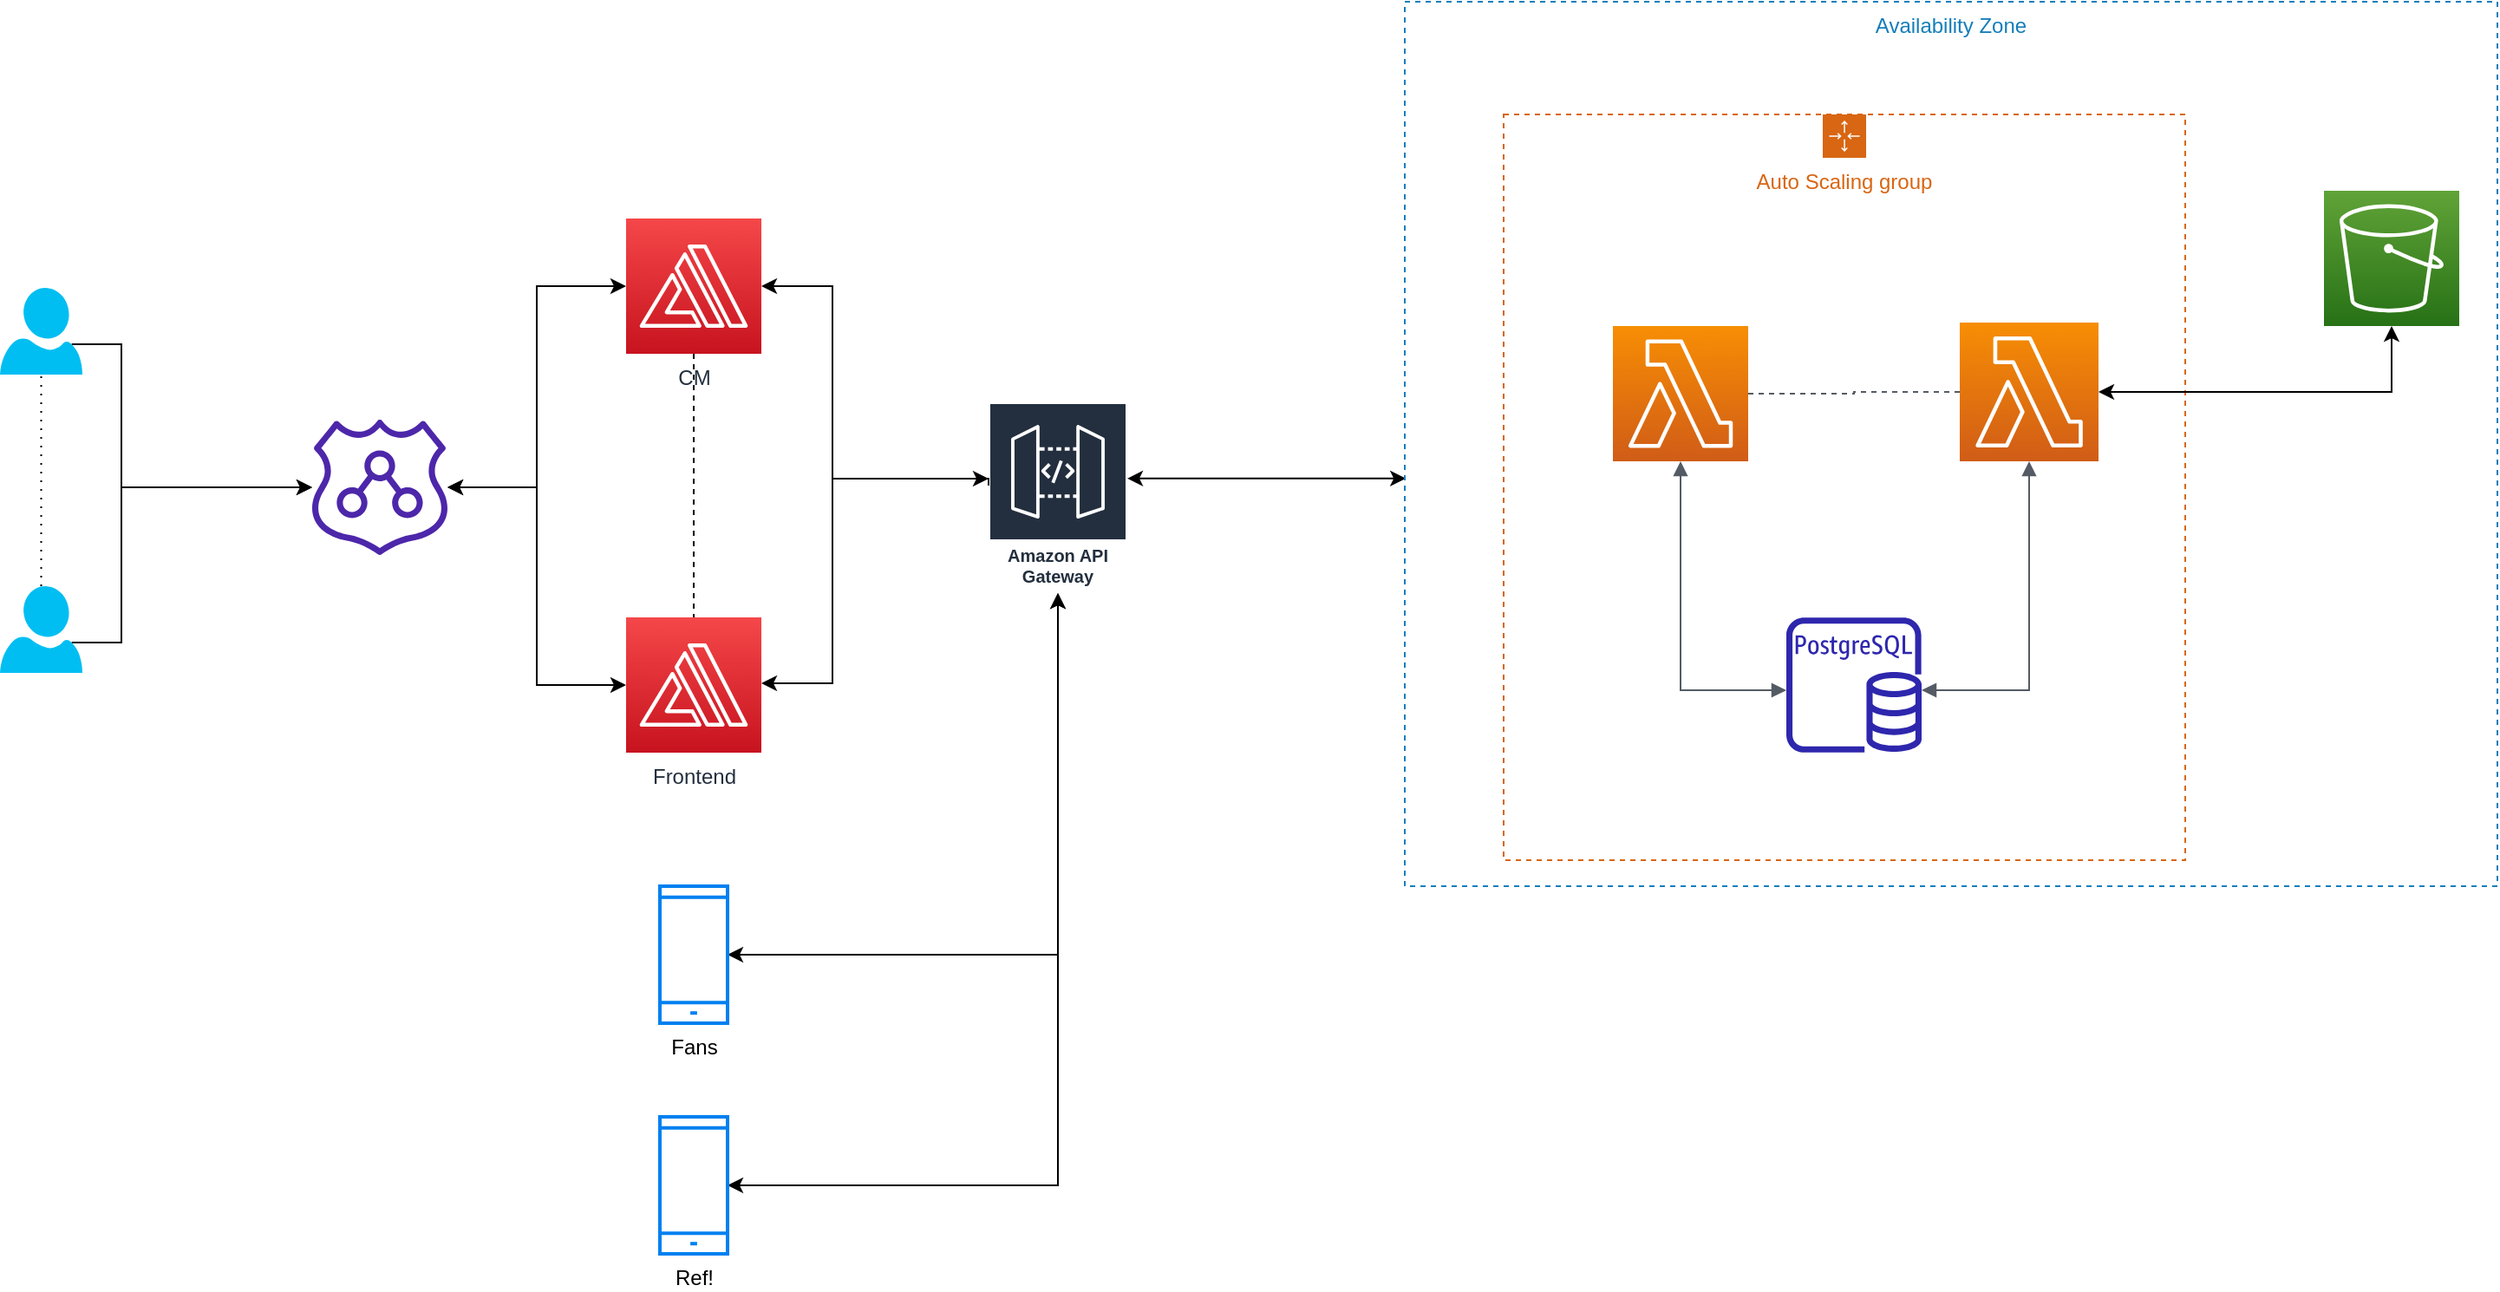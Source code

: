 <mxfile version="16.6.7" type="github">
  <diagram name="Page-1" id="74b105a0-9070-1c63-61bc-23e55f88626e">
    <mxGraphModel dx="2585" dy="1455" grid="1" gridSize="10" guides="1" tooltips="1" connect="1" arrows="1" fold="1" page="1" pageScale="1.5" pageWidth="1169" pageHeight="826" background="none" math="0" shadow="0">
      <root>
        <mxCell id="0" style=";html=1;" />
        <mxCell id="1" style=";html=1;" parent="0" />
        <mxCell id="6vQewMITl7HtBCGFGI-f-5" value="Auto Scaling group" style="points=[[0,0],[0.25,0],[0.5,0],[0.75,0],[1,0],[1,0.25],[1,0.5],[1,0.75],[1,1],[0.75,1],[0.5,1],[0.25,1],[0,1],[0,0.75],[0,0.5],[0,0.25]];outlineConnect=0;gradientColor=none;html=1;whiteSpace=wrap;fontSize=12;fontStyle=0;container=1;pointerEvents=0;collapsible=0;recursiveResize=0;shape=mxgraph.aws4.groupCenter;grIcon=mxgraph.aws4.group_auto_scaling_group;grStroke=1;strokeColor=#D86613;fillColor=none;verticalAlign=top;align=center;fontColor=#D86613;dashed=1;spacingTop=25;" parent="1" vertex="1">
          <mxGeometry x="957" y="130" width="393" height="430" as="geometry" />
        </mxCell>
        <mxCell id="6vQewMITl7HtBCGFGI-f-2" value="" style="sketch=0;outlineConnect=0;fontColor=#232F3E;gradientColor=none;fillColor=#2E27AD;strokeColor=none;dashed=0;verticalLabelPosition=bottom;verticalAlign=top;align=center;html=1;fontSize=12;fontStyle=0;aspect=fixed;pointerEvents=1;shape=mxgraph.aws4.rds_postgresql_instance;" parent="6vQewMITl7HtBCGFGI-f-5" vertex="1">
          <mxGeometry x="163" y="290" width="78" height="78" as="geometry" />
        </mxCell>
        <mxCell id="6vQewMITl7HtBCGFGI-f-7" value="" style="sketch=0;points=[[0,0,0],[0.25,0,0],[0.5,0,0],[0.75,0,0],[1,0,0],[0,1,0],[0.25,1,0],[0.5,1,0],[0.75,1,0],[1,1,0],[0,0.25,0],[0,0.5,0],[0,0.75,0],[1,0.25,0],[1,0.5,0],[1,0.75,0]];outlineConnect=0;fontColor=#232F3E;gradientColor=#F78E04;gradientDirection=north;fillColor=#D05C17;strokeColor=#ffffff;dashed=0;verticalLabelPosition=bottom;verticalAlign=top;align=center;html=1;fontSize=12;fontStyle=0;aspect=fixed;shape=mxgraph.aws4.resourceIcon;resIcon=mxgraph.aws4.lambda;" parent="1" vertex="1">
          <mxGeometry x="1020" y="252" width="78" height="78" as="geometry" />
        </mxCell>
        <mxCell id="6vQewMITl7HtBCGFGI-f-8" value="" style="sketch=0;points=[[0,0,0],[0.25,0,0],[0.5,0,0],[0.75,0,0],[1,0,0],[0,1,0],[0.25,1,0],[0.5,1,0],[0.75,1,0],[1,1,0],[0,0.25,0],[0,0.5,0],[0,0.75,0],[1,0.25,0],[1,0.5,0],[1,0.75,0]];outlineConnect=0;fontColor=#232F3E;gradientColor=#F78E04;gradientDirection=north;fillColor=#D05C17;strokeColor=#ffffff;dashed=0;verticalLabelPosition=bottom;verticalAlign=top;align=center;html=1;fontSize=12;fontStyle=0;aspect=fixed;shape=mxgraph.aws4.resourceIcon;resIcon=mxgraph.aws4.lambda;" parent="1" vertex="1">
          <mxGeometry x="1220" y="250" width="80" height="80" as="geometry" />
        </mxCell>
        <mxCell id="6vQewMITl7HtBCGFGI-f-10" value="" style="edgeStyle=orthogonalEdgeStyle;html=1;endArrow=none;elbow=vertical;startArrow=none;startFill=0;endFill=0;strokeColor=#545B64;rounded=0;dashed=1;" parent="1" source="6vQewMITl7HtBCGFGI-f-7" target="6vQewMITl7HtBCGFGI-f-8" edge="1">
          <mxGeometry width="100" relative="1" as="geometry">
            <mxPoint x="1130" y="290.09" as="sourcePoint" />
            <mxPoint x="1230" y="290.09" as="targetPoint" />
          </mxGeometry>
        </mxCell>
        <mxCell id="6vQewMITl7HtBCGFGI-f-15" value="" style="edgeStyle=orthogonalEdgeStyle;html=1;endArrow=block;elbow=vertical;startArrow=block;startFill=1;endFill=1;strokeColor=#545B64;rounded=0;exitX=0.5;exitY=1;exitDx=0;exitDy=0;exitPerimeter=0;" parent="1" source="6vQewMITl7HtBCGFGI-f-7" target="6vQewMITl7HtBCGFGI-f-2" edge="1">
          <mxGeometry width="100" relative="1" as="geometry">
            <mxPoint x="1090" y="382" as="sourcePoint" />
            <mxPoint x="1190" y="382" as="targetPoint" />
            <Array as="points">
              <mxPoint x="1059" y="462" />
              <mxPoint x="1150" y="462" />
            </Array>
          </mxGeometry>
        </mxCell>
        <mxCell id="6vQewMITl7HtBCGFGI-f-16" value="" style="edgeStyle=orthogonalEdgeStyle;html=1;endArrow=block;elbow=vertical;startArrow=block;startFill=1;endFill=1;strokeColor=#545B64;rounded=0;exitX=0.5;exitY=1;exitDx=0;exitDy=0;exitPerimeter=0;" parent="1" source="6vQewMITl7HtBCGFGI-f-8" target="6vQewMITl7HtBCGFGI-f-2" edge="1">
          <mxGeometry width="100" relative="1" as="geometry">
            <mxPoint x="1069" y="340" as="sourcePoint" />
            <mxPoint x="1199" y="612.098" as="targetPoint" />
            <Array as="points">
              <mxPoint x="1260" y="462" />
              <mxPoint x="1170" y="462" />
            </Array>
          </mxGeometry>
        </mxCell>
        <mxCell id="F0UvViGITmLg3-y_fEZ1-7" style="edgeStyle=orthogonalEdgeStyle;rounded=0;orthogonalLoop=1;jettySize=auto;html=1;startArrow=classic;startFill=1;entryX=0;entryY=0.5;entryDx=0;entryDy=0;entryPerimeter=0;" edge="1" parent="1" source="F0UvViGITmLg3-y_fEZ1-4" target="F0UvViGITmLg3-y_fEZ1-16">
          <mxGeometry relative="1" as="geometry" />
        </mxCell>
        <mxCell id="F0UvViGITmLg3-y_fEZ1-19" style="edgeStyle=orthogonalEdgeStyle;rounded=0;orthogonalLoop=1;jettySize=auto;html=1;entryX=0;entryY=0.5;entryDx=0;entryDy=0;entryPerimeter=0;startArrow=classic;startFill=1;endArrow=classic;endFill=1;" edge="1" parent="1" source="F0UvViGITmLg3-y_fEZ1-4" target="F0UvViGITmLg3-y_fEZ1-17">
          <mxGeometry relative="1" as="geometry" />
        </mxCell>
        <mxCell id="F0UvViGITmLg3-y_fEZ1-4" value="" style="sketch=0;outlineConnect=0;fontColor=#232F3E;gradientColor=none;fillColor=#4D27AA;strokeColor=none;dashed=0;verticalLabelPosition=bottom;verticalAlign=top;align=center;html=1;fontSize=12;fontStyle=0;aspect=fixed;pointerEvents=1;shape=mxgraph.aws4.route_53_resolver;" vertex="1" parent="1">
          <mxGeometry x="270" y="306" width="78" height="78" as="geometry" />
        </mxCell>
        <mxCell id="F0UvViGITmLg3-y_fEZ1-8" style="edgeStyle=orthogonalEdgeStyle;rounded=0;orthogonalLoop=1;jettySize=auto;html=1;startArrow=classic;startFill=1;entryX=0.001;entryY=0.539;entryDx=0;entryDy=0;entryPerimeter=0;" edge="1" parent="1" source="F0UvViGITmLg3-y_fEZ1-5" target="F0UvViGITmLg3-y_fEZ1-10">
          <mxGeometry relative="1" as="geometry">
            <Array as="points">
              <mxPoint x="901" y="340" />
            </Array>
          </mxGeometry>
        </mxCell>
        <mxCell id="F0UvViGITmLg3-y_fEZ1-5" value="Amazon API Gateway" style="sketch=0;outlineConnect=0;fontColor=#232F3E;gradientColor=none;strokeColor=#ffffff;fillColor=#232F3E;dashed=0;verticalLabelPosition=middle;verticalAlign=bottom;align=center;html=1;whiteSpace=wrap;fontSize=10;fontStyle=1;spacing=3;shape=mxgraph.aws4.productIcon;prIcon=mxgraph.aws4.api_gateway;" vertex="1" parent="1">
          <mxGeometry x="660" y="296" width="80" height="110" as="geometry" />
        </mxCell>
        <mxCell id="F0UvViGITmLg3-y_fEZ1-3" style="edgeStyle=orthogonalEdgeStyle;rounded=0;orthogonalLoop=1;jettySize=auto;html=1;exitX=1;exitY=0.5;exitDx=0;exitDy=0;exitPerimeter=0;entryX=0.5;entryY=1;entryDx=0;entryDy=0;entryPerimeter=0;startArrow=classic;startFill=1;" edge="1" parent="1" source="6vQewMITl7HtBCGFGI-f-8" target="F0UvViGITmLg3-y_fEZ1-1">
          <mxGeometry relative="1" as="geometry" />
        </mxCell>
        <mxCell id="F0UvViGITmLg3-y_fEZ1-1" value="" style="sketch=0;points=[[0,0,0],[0.25,0,0],[0.5,0,0],[0.75,0,0],[1,0,0],[0,1,0],[0.25,1,0],[0.5,1,0],[0.75,1,0],[1,1,0],[0,0.25,0],[0,0.5,0],[0,0.75,0],[1,0.25,0],[1,0.5,0],[1,0.75,0]];outlineConnect=0;fontColor=#232F3E;gradientColor=#60A337;gradientDirection=north;fillColor=#277116;strokeColor=#ffffff;dashed=0;verticalLabelPosition=bottom;verticalAlign=top;align=center;html=1;fontSize=12;fontStyle=0;aspect=fixed;shape=mxgraph.aws4.resourceIcon;resIcon=mxgraph.aws4.s3;" vertex="1" parent="1">
          <mxGeometry x="1430" y="174" width="78" height="78" as="geometry" />
        </mxCell>
        <mxCell id="F0UvViGITmLg3-y_fEZ1-10" value="Availability Zone" style="fillColor=none;strokeColor=#147EBA;dashed=1;verticalAlign=top;fontStyle=0;fontColor=#147EBA;" vertex="1" parent="1">
          <mxGeometry x="900" y="65" width="630" height="510" as="geometry" />
        </mxCell>
        <mxCell id="F0UvViGITmLg3-y_fEZ1-14" style="edgeStyle=orthogonalEdgeStyle;rounded=0;orthogonalLoop=1;jettySize=auto;html=1;exitX=0.87;exitY=0.65;exitDx=0;exitDy=0;exitPerimeter=0;startArrow=none;startFill=0;endArrow=classic;endFill=1;" edge="1" parent="1" source="F0UvViGITmLg3-y_fEZ1-11" target="F0UvViGITmLg3-y_fEZ1-4">
          <mxGeometry relative="1" as="geometry">
            <Array as="points">
              <mxPoint x="160" y="263" />
              <mxPoint x="160" y="345" />
            </Array>
          </mxGeometry>
        </mxCell>
        <mxCell id="F0UvViGITmLg3-y_fEZ1-11" value="" style="verticalLabelPosition=bottom;html=1;verticalAlign=top;align=center;strokeColor=none;fillColor=#00BEF2;shape=mxgraph.azure.user;" vertex="1" parent="1">
          <mxGeometry x="90" y="230" width="47.5" height="50" as="geometry" />
        </mxCell>
        <mxCell id="F0UvViGITmLg3-y_fEZ1-13" style="edgeStyle=orthogonalEdgeStyle;rounded=0;orthogonalLoop=1;jettySize=auto;html=1;entryX=0.5;entryY=1;entryDx=0;entryDy=0;entryPerimeter=0;startArrow=none;startFill=0;endArrow=none;endFill=0;dashed=1;dashPattern=1 4;" edge="1" parent="1" source="F0UvViGITmLg3-y_fEZ1-12" target="F0UvViGITmLg3-y_fEZ1-11">
          <mxGeometry relative="1" as="geometry" />
        </mxCell>
        <mxCell id="F0UvViGITmLg3-y_fEZ1-15" style="edgeStyle=orthogonalEdgeStyle;rounded=0;orthogonalLoop=1;jettySize=auto;html=1;exitX=0.87;exitY=0.65;exitDx=0;exitDy=0;exitPerimeter=0;startArrow=none;startFill=0;endArrow=classic;endFill=1;" edge="1" parent="1" source="F0UvViGITmLg3-y_fEZ1-12" target="F0UvViGITmLg3-y_fEZ1-4">
          <mxGeometry relative="1" as="geometry">
            <Array as="points">
              <mxPoint x="160" y="435" />
              <mxPoint x="160" y="345" />
            </Array>
          </mxGeometry>
        </mxCell>
        <mxCell id="F0UvViGITmLg3-y_fEZ1-12" value="" style="verticalLabelPosition=bottom;html=1;verticalAlign=top;align=center;strokeColor=none;fillColor=#00BEF2;shape=mxgraph.azure.user;" vertex="1" parent="1">
          <mxGeometry x="90" y="402" width="47.5" height="50" as="geometry" />
        </mxCell>
        <mxCell id="F0UvViGITmLg3-y_fEZ1-18" style="edgeStyle=orthogonalEdgeStyle;rounded=0;orthogonalLoop=1;jettySize=auto;html=1;exitX=0.5;exitY=1;exitDx=0;exitDy=0;exitPerimeter=0;entryX=0.5;entryY=0;entryDx=0;entryDy=0;entryPerimeter=0;startArrow=none;startFill=0;endArrow=none;endFill=0;dashed=1;" edge="1" parent="1" source="F0UvViGITmLg3-y_fEZ1-16" target="F0UvViGITmLg3-y_fEZ1-17">
          <mxGeometry relative="1" as="geometry" />
        </mxCell>
        <mxCell id="F0UvViGITmLg3-y_fEZ1-24" style="edgeStyle=orthogonalEdgeStyle;rounded=0;orthogonalLoop=1;jettySize=auto;html=1;exitX=1;exitY=0.5;exitDx=0;exitDy=0;exitPerimeter=0;startArrow=classic;startFill=1;endArrow=classic;endFill=1;" edge="1" parent="1" source="F0UvViGITmLg3-y_fEZ1-16" target="F0UvViGITmLg3-y_fEZ1-5">
          <mxGeometry relative="1" as="geometry">
            <Array as="points">
              <mxPoint x="570" y="229" />
              <mxPoint x="570" y="340" />
            </Array>
          </mxGeometry>
        </mxCell>
        <mxCell id="F0UvViGITmLg3-y_fEZ1-16" value="CM" style="sketch=0;points=[[0,0,0],[0.25,0,0],[0.5,0,0],[0.75,0,0],[1,0,0],[0,1,0],[0.25,1,0],[0.5,1,0],[0.75,1,0],[1,1,0],[0,0.25,0],[0,0.5,0],[0,0.75,0],[1,0.25,0],[1,0.5,0],[1,0.75,0]];outlineConnect=0;fontColor=#232F3E;gradientColor=#F54749;gradientDirection=north;fillColor=#C7131F;strokeColor=#ffffff;dashed=0;verticalLabelPosition=bottom;verticalAlign=top;align=center;html=1;fontSize=12;fontStyle=0;aspect=fixed;shape=mxgraph.aws4.resourceIcon;resIcon=mxgraph.aws4.amplify;" vertex="1" parent="1">
          <mxGeometry x="451" y="190" width="78" height="78" as="geometry" />
        </mxCell>
        <mxCell id="F0UvViGITmLg3-y_fEZ1-25" style="edgeStyle=orthogonalEdgeStyle;rounded=0;orthogonalLoop=1;jettySize=auto;html=1;exitX=1;exitY=0.5;exitDx=0;exitDy=0;exitPerimeter=0;startArrow=classic;startFill=1;endArrow=none;endFill=0;" edge="1" parent="1">
          <mxGeometry relative="1" as="geometry">
            <mxPoint x="529" y="458" as="sourcePoint" />
            <mxPoint x="660" y="343.957" as="targetPoint" />
            <Array as="points">
              <mxPoint x="570" y="458" />
              <mxPoint x="570" y="340" />
              <mxPoint x="660" y="340" />
            </Array>
          </mxGeometry>
        </mxCell>
        <mxCell id="F0UvViGITmLg3-y_fEZ1-17" value="Frontend" style="sketch=0;points=[[0,0,0],[0.25,0,0],[0.5,0,0],[0.75,0,0],[1,0,0],[0,1,0],[0.25,1,0],[0.5,1,0],[0.75,1,0],[1,1,0],[0,0.25,0],[0,0.5,0],[0,0.75,0],[1,0.25,0],[1,0.5,0],[1,0.75,0]];outlineConnect=0;fontColor=#232F3E;gradientColor=#F54749;gradientDirection=north;fillColor=#C7131F;strokeColor=#ffffff;dashed=0;verticalLabelPosition=bottom;verticalAlign=top;align=center;html=1;fontSize=12;fontStyle=0;aspect=fixed;shape=mxgraph.aws4.resourceIcon;resIcon=mxgraph.aws4.amplify;" vertex="1" parent="1">
          <mxGeometry x="451" y="420" width="78" height="78" as="geometry" />
        </mxCell>
        <mxCell id="F0UvViGITmLg3-y_fEZ1-27" style="edgeStyle=orthogonalEdgeStyle;rounded=0;orthogonalLoop=1;jettySize=auto;html=1;startArrow=classic;startFill=1;endArrow=classic;endFill=1;" edge="1" parent="1" source="F0UvViGITmLg3-y_fEZ1-26" target="F0UvViGITmLg3-y_fEZ1-5">
          <mxGeometry relative="1" as="geometry" />
        </mxCell>
        <mxCell id="F0UvViGITmLg3-y_fEZ1-26" value="Fans" style="html=1;verticalLabelPosition=bottom;align=center;labelBackgroundColor=#ffffff;verticalAlign=top;strokeWidth=2;strokeColor=#0080F0;shadow=0;dashed=0;shape=mxgraph.ios7.icons.smartphone;" vertex="1" parent="1">
          <mxGeometry x="470.5" y="575" width="39" height="79" as="geometry" />
        </mxCell>
        <mxCell id="F0UvViGITmLg3-y_fEZ1-29" style="edgeStyle=orthogonalEdgeStyle;rounded=0;orthogonalLoop=1;jettySize=auto;html=1;startArrow=classic;startFill=1;endArrow=classic;endFill=1;" edge="1" parent="1" source="F0UvViGITmLg3-y_fEZ1-28" target="F0UvViGITmLg3-y_fEZ1-5">
          <mxGeometry relative="1" as="geometry" />
        </mxCell>
        <mxCell id="F0UvViGITmLg3-y_fEZ1-28" value="Ref!" style="html=1;verticalLabelPosition=bottom;align=center;labelBackgroundColor=#ffffff;verticalAlign=top;strokeWidth=2;strokeColor=#0080F0;shadow=0;dashed=0;shape=mxgraph.ios7.icons.smartphone;" vertex="1" parent="1">
          <mxGeometry x="470.5" y="708" width="39" height="79" as="geometry" />
        </mxCell>
      </root>
    </mxGraphModel>
  </diagram>
</mxfile>
